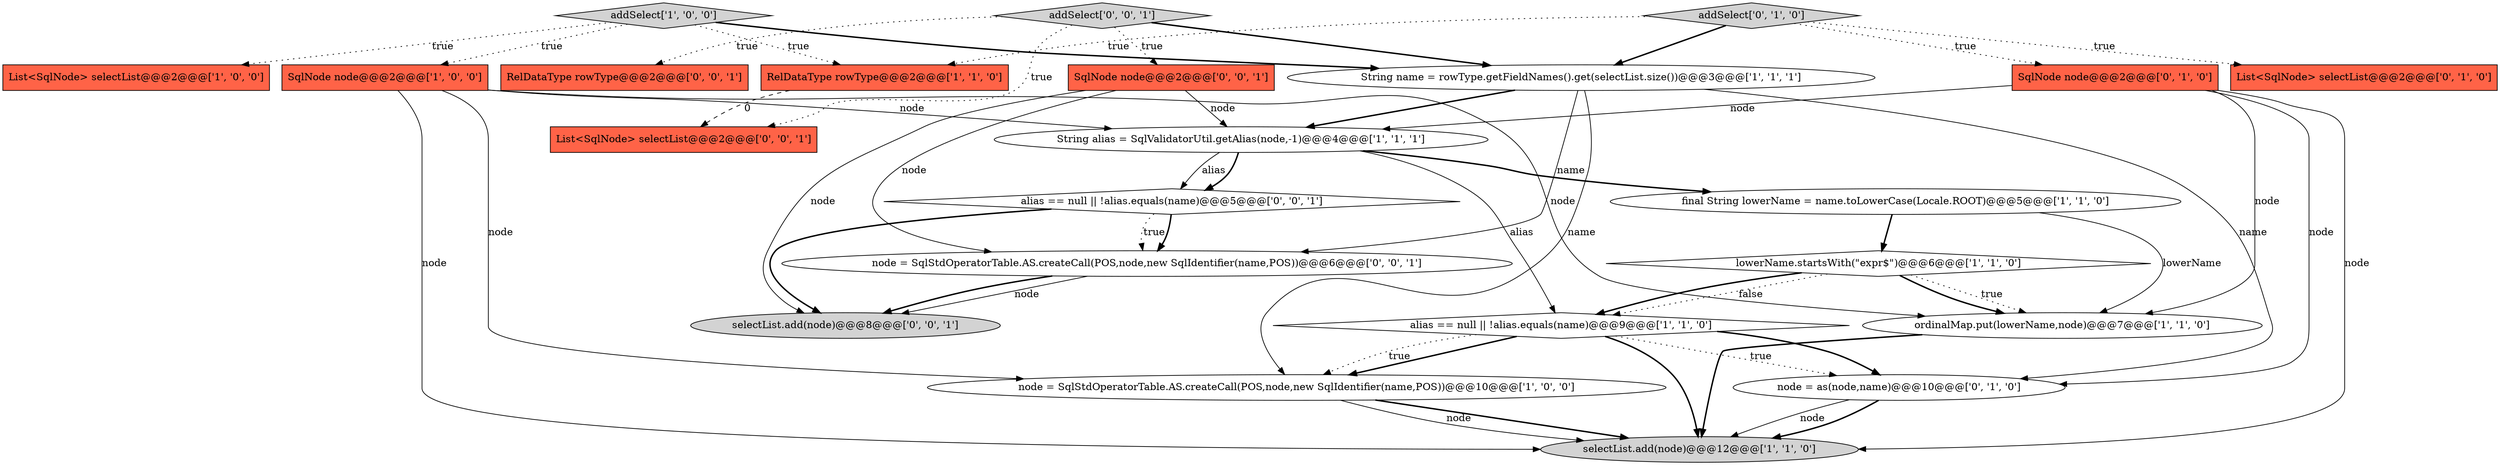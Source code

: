 digraph {
16 [style = filled, label = "selectList.add(node)@@@8@@@['0', '0', '1']", fillcolor = lightgray, shape = ellipse image = "AAA0AAABBB3BBB"];
7 [style = filled, label = "List<SqlNode> selectList@@@2@@@['1', '0', '0']", fillcolor = tomato, shape = box image = "AAA0AAABBB1BBB"];
9 [style = filled, label = "RelDataType rowType@@@2@@@['1', '1', '0']", fillcolor = tomato, shape = box image = "AAA0AAABBB1BBB"];
6 [style = filled, label = "lowerName.startsWith(\"expr$\")@@@6@@@['1', '1', '0']", fillcolor = white, shape = diamond image = "AAA0AAABBB1BBB"];
20 [style = filled, label = "RelDataType rowType@@@2@@@['0', '0', '1']", fillcolor = tomato, shape = box image = "AAA0AAABBB3BBB"];
4 [style = filled, label = "addSelect['1', '0', '0']", fillcolor = lightgray, shape = diamond image = "AAA0AAABBB1BBB"];
17 [style = filled, label = "node = SqlStdOperatorTable.AS.createCall(POS,node,new SqlIdentifier(name,POS))@@@6@@@['0', '0', '1']", fillcolor = white, shape = ellipse image = "AAA0AAABBB3BBB"];
8 [style = filled, label = "String name = rowType.getFieldNames().get(selectList.size())@@@3@@@['1', '1', '1']", fillcolor = white, shape = ellipse image = "AAA0AAABBB1BBB"];
21 [style = filled, label = "SqlNode node@@@2@@@['0', '0', '1']", fillcolor = tomato, shape = box image = "AAA0AAABBB3BBB"];
19 [style = filled, label = "alias == null || !alias.equals(name)@@@5@@@['0', '0', '1']", fillcolor = white, shape = diamond image = "AAA0AAABBB3BBB"];
12 [style = filled, label = "SqlNode node@@@2@@@['0', '1', '0']", fillcolor = tomato, shape = box image = "AAA0AAABBB2BBB"];
2 [style = filled, label = "alias == null || !alias.equals(name)@@@9@@@['1', '1', '0']", fillcolor = white, shape = diamond image = "AAA0AAABBB1BBB"];
11 [style = filled, label = "String alias = SqlValidatorUtil.getAlias(node,-1)@@@4@@@['1', '1', '1']", fillcolor = white, shape = ellipse image = "AAA0AAABBB1BBB"];
0 [style = filled, label = "SqlNode node@@@2@@@['1', '0', '0']", fillcolor = tomato, shape = box image = "AAA0AAABBB1BBB"];
18 [style = filled, label = "addSelect['0', '0', '1']", fillcolor = lightgray, shape = diamond image = "AAA0AAABBB3BBB"];
13 [style = filled, label = "addSelect['0', '1', '0']", fillcolor = lightgray, shape = diamond image = "AAA0AAABBB2BBB"];
10 [style = filled, label = "ordinalMap.put(lowerName,node)@@@7@@@['1', '1', '0']", fillcolor = white, shape = ellipse image = "AAA0AAABBB1BBB"];
1 [style = filled, label = "node = SqlStdOperatorTable.AS.createCall(POS,node,new SqlIdentifier(name,POS))@@@10@@@['1', '0', '0']", fillcolor = white, shape = ellipse image = "AAA0AAABBB1BBB"];
14 [style = filled, label = "node = as(node,name)@@@10@@@['0', '1', '0']", fillcolor = white, shape = ellipse image = "AAA0AAABBB2BBB"];
5 [style = filled, label = "final String lowerName = name.toLowerCase(Locale.ROOT)@@@5@@@['1', '1', '0']", fillcolor = white, shape = ellipse image = "AAA0AAABBB1BBB"];
3 [style = filled, label = "selectList.add(node)@@@12@@@['1', '1', '0']", fillcolor = lightgray, shape = ellipse image = "AAA0AAABBB1BBB"];
15 [style = filled, label = "List<SqlNode> selectList@@@2@@@['0', '1', '0']", fillcolor = tomato, shape = box image = "AAA0AAABBB2BBB"];
22 [style = filled, label = "List<SqlNode> selectList@@@2@@@['0', '0', '1']", fillcolor = tomato, shape = box image = "AAA0AAABBB3BBB"];
11->19 [style = solid, label="alias"];
14->3 [style = bold, label=""];
0->3 [style = solid, label="node"];
13->12 [style = dotted, label="true"];
12->3 [style = solid, label="node"];
19->17 [style = dotted, label="true"];
2->1 [style = bold, label=""];
12->14 [style = solid, label="node"];
8->14 [style = solid, label="name"];
2->3 [style = bold, label=""];
4->0 [style = dotted, label="true"];
6->2 [style = dotted, label="false"];
18->21 [style = dotted, label="true"];
1->3 [style = bold, label=""];
4->7 [style = dotted, label="true"];
10->3 [style = bold, label=""];
5->10 [style = solid, label="lowerName"];
9->22 [style = dashed, label="0"];
19->17 [style = bold, label=""];
18->20 [style = dotted, label="true"];
11->19 [style = bold, label=""];
11->2 [style = solid, label="alias"];
8->1 [style = solid, label="name"];
19->16 [style = bold, label=""];
6->2 [style = bold, label=""];
6->10 [style = dotted, label="true"];
11->5 [style = bold, label=""];
21->11 [style = solid, label="node"];
5->6 [style = bold, label=""];
13->9 [style = dotted, label="true"];
2->1 [style = dotted, label="true"];
0->10 [style = solid, label="node"];
0->11 [style = solid, label="node"];
6->10 [style = bold, label=""];
2->14 [style = bold, label=""];
0->1 [style = solid, label="node"];
17->16 [style = solid, label="node"];
21->16 [style = solid, label="node"];
4->8 [style = bold, label=""];
2->14 [style = dotted, label="true"];
13->15 [style = dotted, label="true"];
14->3 [style = solid, label="node"];
18->8 [style = bold, label=""];
18->22 [style = dotted, label="true"];
1->3 [style = solid, label="node"];
13->8 [style = bold, label=""];
4->9 [style = dotted, label="true"];
8->11 [style = bold, label=""];
12->11 [style = solid, label="node"];
12->10 [style = solid, label="node"];
21->17 [style = solid, label="node"];
17->16 [style = bold, label=""];
8->17 [style = solid, label="name"];
}

